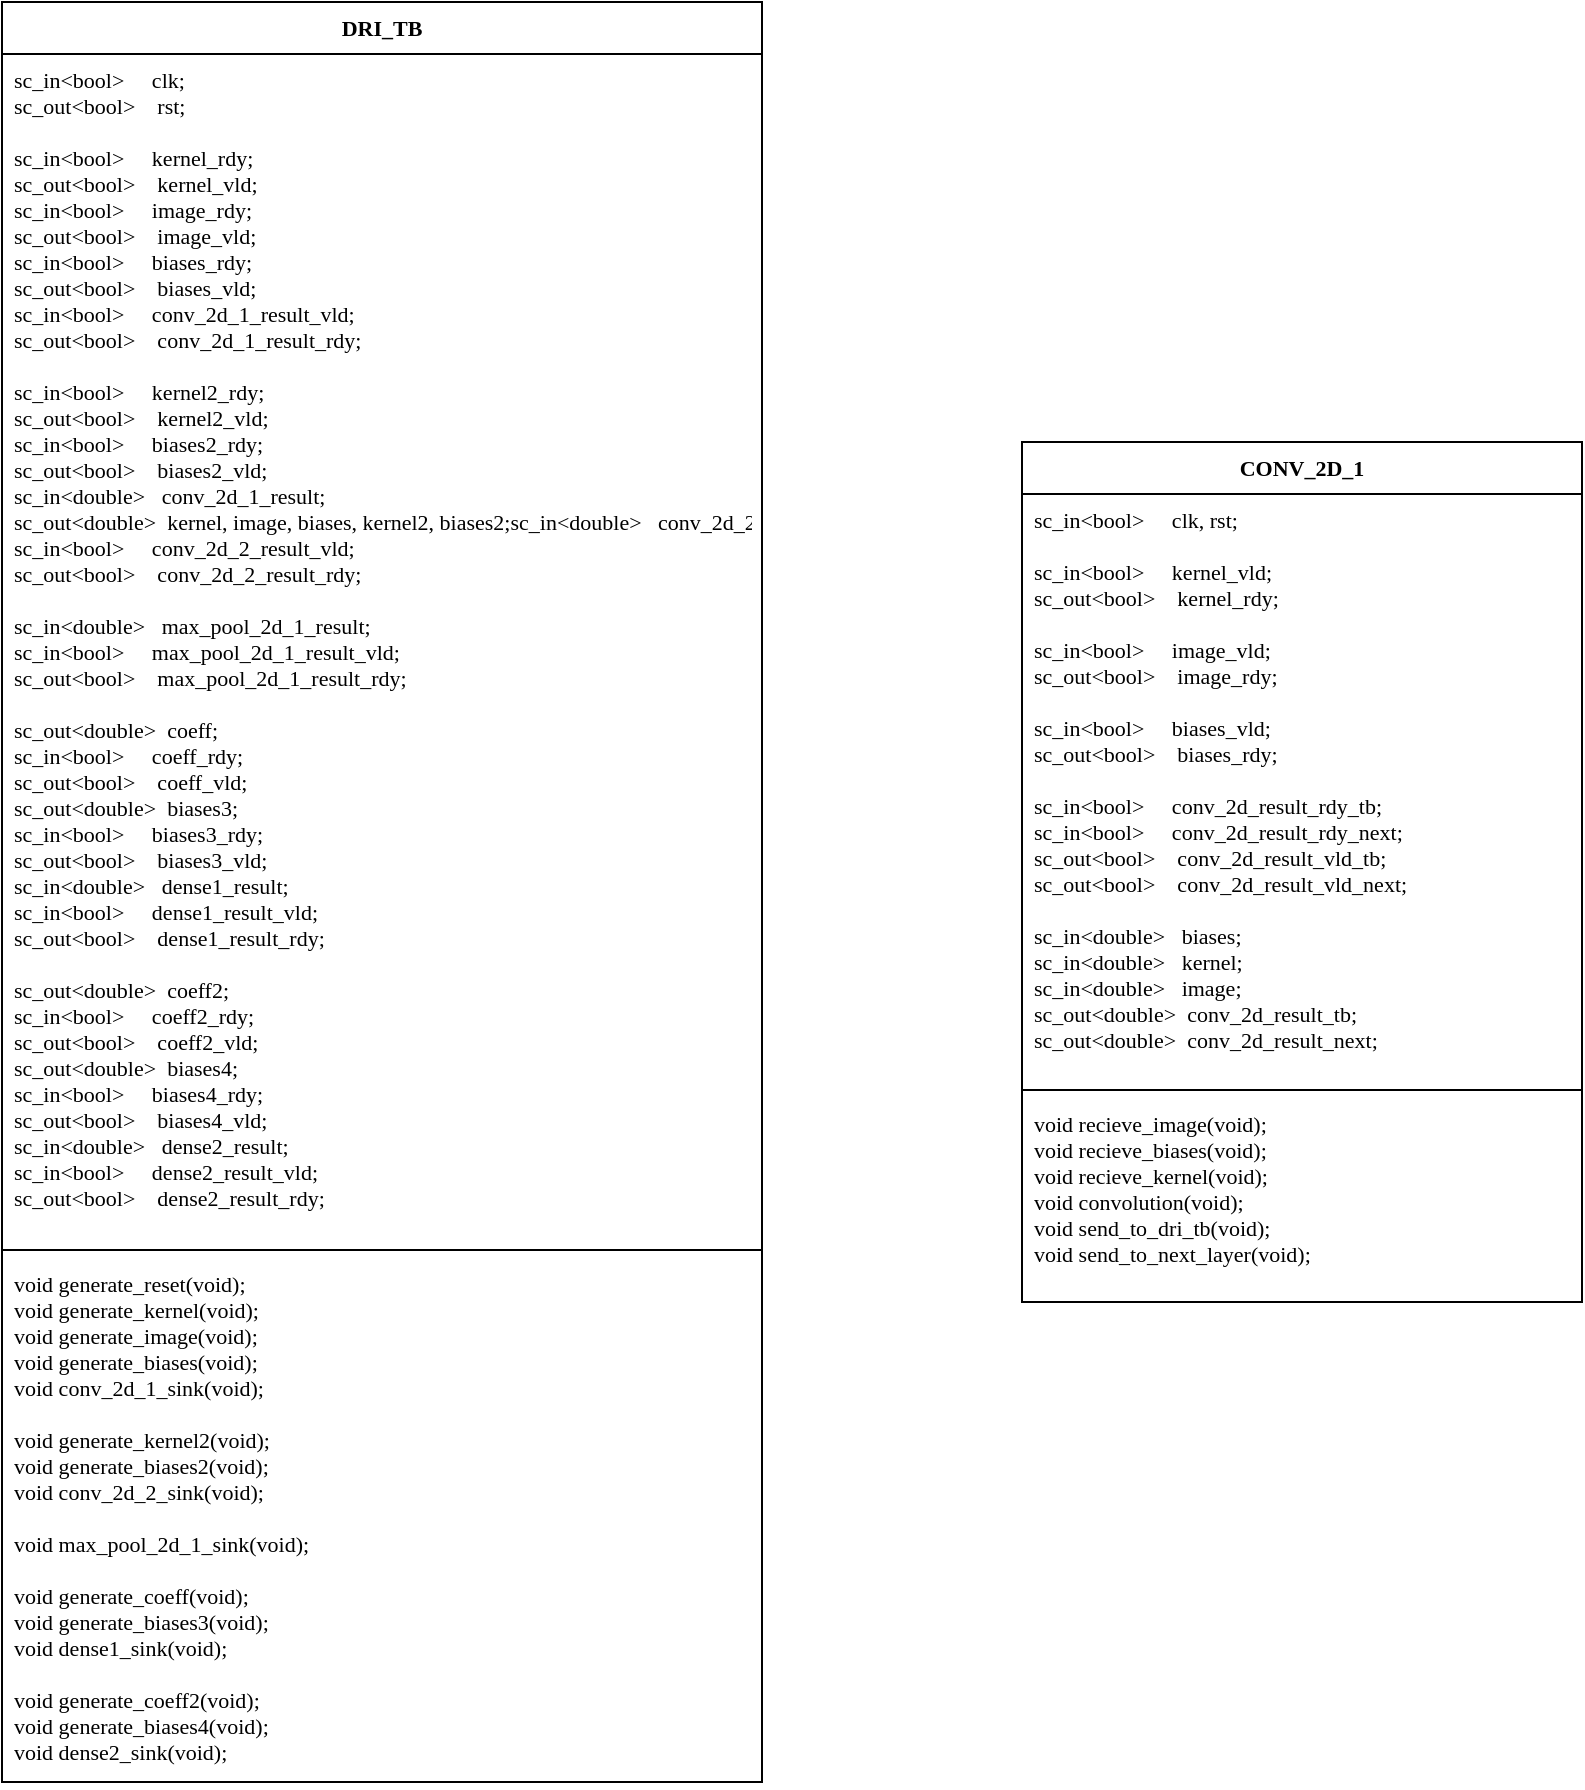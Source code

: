 <mxfile version="16.4.5" type="github">
  <diagram id="C5RBs43oDa-KdzZeNtuy" name="Page-1">
    <mxGraphModel dx="1545" dy="988" grid="1" gridSize="10" guides="1" tooltips="1" connect="1" arrows="1" fold="1" page="1" pageScale="1" pageWidth="3300" pageHeight="4681" math="0" shadow="0">
      <root>
        <mxCell id="WIyWlLk6GJQsqaUBKTNV-0" />
        <mxCell id="WIyWlLk6GJQsqaUBKTNV-1" parent="WIyWlLk6GJQsqaUBKTNV-0" />
        <mxCell id="qpzXQsrJ1b2mNR7FGRAY-7" value="CONV_2D_1" style="swimlane;fontStyle=1;align=center;verticalAlign=top;childLayout=stackLayout;horizontal=1;startSize=26;horizontalStack=0;resizeParent=1;resizeParentMax=0;resizeLast=0;collapsible=1;marginBottom=0;fontFamily=Lucida Console;fontSize=11;" vertex="1" parent="WIyWlLk6GJQsqaUBKTNV-1">
          <mxGeometry x="1170" y="240" width="280" height="430" as="geometry">
            <mxRectangle x="1170" y="240" width="90" height="26" as="alternateBounds" />
          </mxGeometry>
        </mxCell>
        <mxCell id="qpzXQsrJ1b2mNR7FGRAY-8" value="sc_in&lt;bool&gt;     clk, rst;&#xa;&#xa;sc_in&lt;bool&gt;     kernel_vld;&#xa;sc_out&lt;bool&gt;    kernel_rdy;&#xa;&#xa;sc_in&lt;bool&gt;     image_vld;&#xa;sc_out&lt;bool&gt;    image_rdy;&#xa;&#xa;sc_in&lt;bool&gt;     biases_vld;&#xa;sc_out&lt;bool&gt;    biases_rdy;&#xa;&#xa;sc_in&lt;bool&gt;     conv_2d_result_rdy_tb;&#xa;sc_in&lt;bool&gt;     conv_2d_result_rdy_next;&#xa;sc_out&lt;bool&gt;    conv_2d_result_vld_tb;&#xa;sc_out&lt;bool&gt;    conv_2d_result_vld_next;&#xa;&#xa;sc_in&lt;double&gt;   biases;&#xa;sc_in&lt;double&gt;   kernel;&#xa;sc_in&lt;double&gt;   image;&#xa;sc_out&lt;double&gt;  conv_2d_result_tb;&#xa;sc_out&lt;double&gt;  conv_2d_result_next;&#xa;" style="text;strokeColor=none;fillColor=none;align=left;verticalAlign=top;spacingLeft=4;spacingRight=4;overflow=hidden;rotatable=0;points=[[0,0.5],[1,0.5]];portConstraint=eastwest;fontFamily=Lucida Console;fontSize=11;" vertex="1" parent="qpzXQsrJ1b2mNR7FGRAY-7">
          <mxGeometry y="26" width="280" height="294" as="geometry" />
        </mxCell>
        <mxCell id="qpzXQsrJ1b2mNR7FGRAY-9" value="" style="line;strokeWidth=1;fillColor=none;align=left;verticalAlign=middle;spacingTop=-1;spacingLeft=3;spacingRight=3;rotatable=0;labelPosition=right;points=[];portConstraint=eastwest;fontFamily=Lucida Console;fontSize=11;" vertex="1" parent="qpzXQsrJ1b2mNR7FGRAY-7">
          <mxGeometry y="320" width="280" height="8" as="geometry" />
        </mxCell>
        <mxCell id="qpzXQsrJ1b2mNR7FGRAY-10" value="void recieve_image(void);&#xa;void recieve_biases(void);&#xa;void recieve_kernel(void);&#xa;void convolution(void);&#xa;void send_to_dri_tb(void);&#xa;void send_to_next_layer(void);&#xa;" style="text;strokeColor=none;fillColor=none;align=left;verticalAlign=top;spacingLeft=4;spacingRight=4;overflow=hidden;rotatable=0;points=[[0,0.5],[1,0.5]];portConstraint=eastwest;fontFamily=Lucida Console;fontSize=11;" vertex="1" parent="qpzXQsrJ1b2mNR7FGRAY-7">
          <mxGeometry y="328" width="280" height="102" as="geometry" />
        </mxCell>
        <mxCell id="qpzXQsrJ1b2mNR7FGRAY-11" value="DRI_TB" style="swimlane;fontStyle=1;align=center;verticalAlign=top;childLayout=stackLayout;horizontal=1;startSize=26;horizontalStack=0;resizeParent=1;resizeParentMax=0;resizeLast=0;collapsible=1;marginBottom=0;fontFamily=Lucida Console;fontSize=11;" vertex="1" parent="WIyWlLk6GJQsqaUBKTNV-1">
          <mxGeometry x="660" y="20" width="380" height="890" as="geometry" />
        </mxCell>
        <mxCell id="qpzXQsrJ1b2mNR7FGRAY-12" value="sc_in&lt;bool&gt;     clk;&#xa;sc_out&lt;bool&gt;    rst;&#xa;    &#xa;sc_in&lt;bool&gt;     kernel_rdy;&#xa;sc_out&lt;bool&gt;    kernel_vld;&#xa;sc_in&lt;bool&gt;     image_rdy;&#xa;sc_out&lt;bool&gt;    image_vld;&#xa;sc_in&lt;bool&gt;     biases_rdy;&#xa;sc_out&lt;bool&gt;    biases_vld;&#xa;sc_in&lt;bool&gt;     conv_2d_1_result_vld;&#xa;sc_out&lt;bool&gt;    conv_2d_1_result_rdy;&#xa;&#xa;sc_in&lt;bool&gt;     kernel2_rdy;&#xa;sc_out&lt;bool&gt;    kernel2_vld;&#xa;sc_in&lt;bool&gt;     biases2_rdy;&#xa;sc_out&lt;bool&gt;    biases2_vld;&#xa;sc_in&lt;double&gt;   conv_2d_1_result;&#xa;sc_out&lt;double&gt;  kernel, image, biases, kernel2, biases2;sc_in&lt;double&gt;   conv_2d_2_result;&#xa;sc_in&lt;bool&gt;     conv_2d_2_result_vld;&#xa;sc_out&lt;bool&gt;    conv_2d_2_result_rdy;&#xa;    &#xa;sc_in&lt;double&gt;   max_pool_2d_1_result;&#xa;sc_in&lt;bool&gt;     max_pool_2d_1_result_vld;&#xa;sc_out&lt;bool&gt;    max_pool_2d_1_result_rdy;&#xa;&#xa;sc_out&lt;double&gt;  coeff;&#xa;sc_in&lt;bool&gt;     coeff_rdy;&#xa;sc_out&lt;bool&gt;    coeff_vld;&#xa;sc_out&lt;double&gt;  biases3;&#xa;sc_in&lt;bool&gt;     biases3_rdy;&#xa;sc_out&lt;bool&gt;    biases3_vld;&#xa;sc_in&lt;double&gt;   dense1_result;&#xa;sc_in&lt;bool&gt;     dense1_result_vld;&#xa;sc_out&lt;bool&gt;    dense1_result_rdy;&#xa;&#xa;sc_out&lt;double&gt;  coeff2;&#xa;sc_in&lt;bool&gt;     coeff2_rdy;&#xa;sc_out&lt;bool&gt;    coeff2_vld;&#xa;sc_out&lt;double&gt;  biases4;&#xa;sc_in&lt;bool&gt;     biases4_rdy;&#xa;sc_out&lt;bool&gt;    biases4_vld;&#xa;sc_in&lt;double&gt;   dense2_result;&#xa;sc_in&lt;bool&gt;     dense2_result_vld;&#xa;sc_out&lt;bool&gt;    dense2_result_rdy;" style="text;strokeColor=none;fillColor=none;align=left;verticalAlign=top;spacingLeft=4;spacingRight=4;overflow=hidden;rotatable=0;points=[[0,0.5],[1,0.5]];portConstraint=eastwest;fontFamily=Lucida Console;fontSize=11;" vertex="1" parent="qpzXQsrJ1b2mNR7FGRAY-11">
          <mxGeometry y="26" width="380" height="594" as="geometry" />
        </mxCell>
        <mxCell id="qpzXQsrJ1b2mNR7FGRAY-13" value="" style="line;strokeWidth=1;fillColor=none;align=left;verticalAlign=middle;spacingTop=-1;spacingLeft=3;spacingRight=3;rotatable=0;labelPosition=right;points=[];portConstraint=eastwest;fontFamily=Lucida Console;fontSize=11;" vertex="1" parent="qpzXQsrJ1b2mNR7FGRAY-11">
          <mxGeometry y="620" width="380" height="8" as="geometry" />
        </mxCell>
        <mxCell id="qpzXQsrJ1b2mNR7FGRAY-14" value="void generate_reset(void);&#xa;void generate_kernel(void);&#xa;void generate_image(void);&#xa;void generate_biases(void);&#xa;void conv_2d_1_sink(void);&#xa;&#xa;void generate_kernel2(void);&#xa;void generate_biases2(void);&#xa;void conv_2d_2_sink(void);&#xa;&#xa;void max_pool_2d_1_sink(void);&#xa;&#xa;void generate_coeff(void);&#xa;void generate_biases3(void);&#xa;void dense1_sink(void);&#xa;&#xa;void generate_coeff2(void);&#xa;void generate_biases4(void);&#xa;void dense2_sink(void);" style="text;strokeColor=none;fillColor=none;align=left;verticalAlign=top;spacingLeft=4;spacingRight=4;overflow=hidden;rotatable=0;points=[[0,0.5],[1,0.5]];portConstraint=eastwest;fontFamily=Lucida Console;fontSize=11;" vertex="1" parent="qpzXQsrJ1b2mNR7FGRAY-11">
          <mxGeometry y="628" width="380" height="262" as="geometry" />
        </mxCell>
      </root>
    </mxGraphModel>
  </diagram>
</mxfile>
